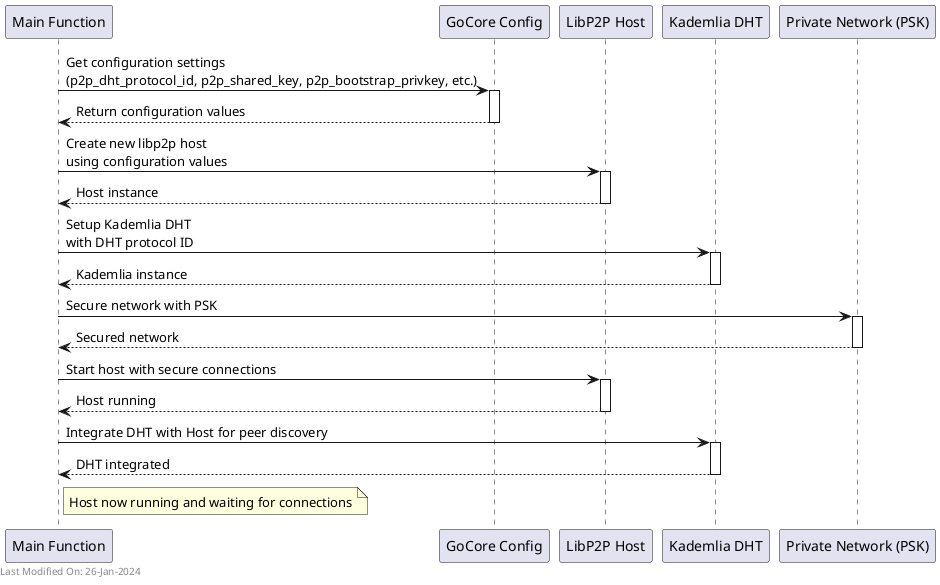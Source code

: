 @startuml
participant "Main Function" as Main
participant "GoCore Config" as Config
participant "LibP2P Host" as LibP2P
participant "Kademlia DHT" as Kademlia
participant "Private Network (PSK)" as PrivateNet

Main -> Config: Get configuration settings\n(p2p_dht_protocol_id, p2p_shared_key, p2p_bootstrap_privkey, etc.)
activate Config
Config --> Main: Return configuration values
deactivate Config

Main -> LibP2P: Create new libp2p host\nusing configuration values
activate LibP2P
LibP2P --> Main: Host instance
deactivate LibP2P

Main -> Kademlia: Setup Kademlia DHT\nwith DHT protocol ID
activate Kademlia
Kademlia --> Main: Kademlia instance
deactivate Kademlia

Main -> PrivateNet: Secure network with PSK
activate PrivateNet
PrivateNet --> Main: Secured network
deactivate PrivateNet

Main -> LibP2P: Start host with secure connections
activate LibP2P
LibP2P --> Main: Host running
deactivate LibP2P

Main -> Kademlia: Integrate DHT with Host for peer discovery
activate Kademlia
Kademlia --> Main: DHT integrated
deactivate Kademlia

note right of Main: Host now running and waiting for connections

left footer Last Modified On: 26-Jan-2024

@enduml
